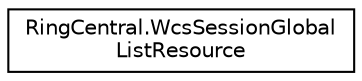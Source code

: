 digraph "Graphical Class Hierarchy"
{
 // LATEX_PDF_SIZE
  edge [fontname="Helvetica",fontsize="10",labelfontname="Helvetica",labelfontsize="10"];
  node [fontname="Helvetica",fontsize="10",shape=record];
  rankdir="LR";
  Node0 [label="RingCentral.WcsSessionGlobal\lListResource",height=0.2,width=0.4,color="black", fillcolor="white", style="filled",URL="$classRingCentral_1_1WcsSessionGlobalListResource.html",tooltip=" "];
}
